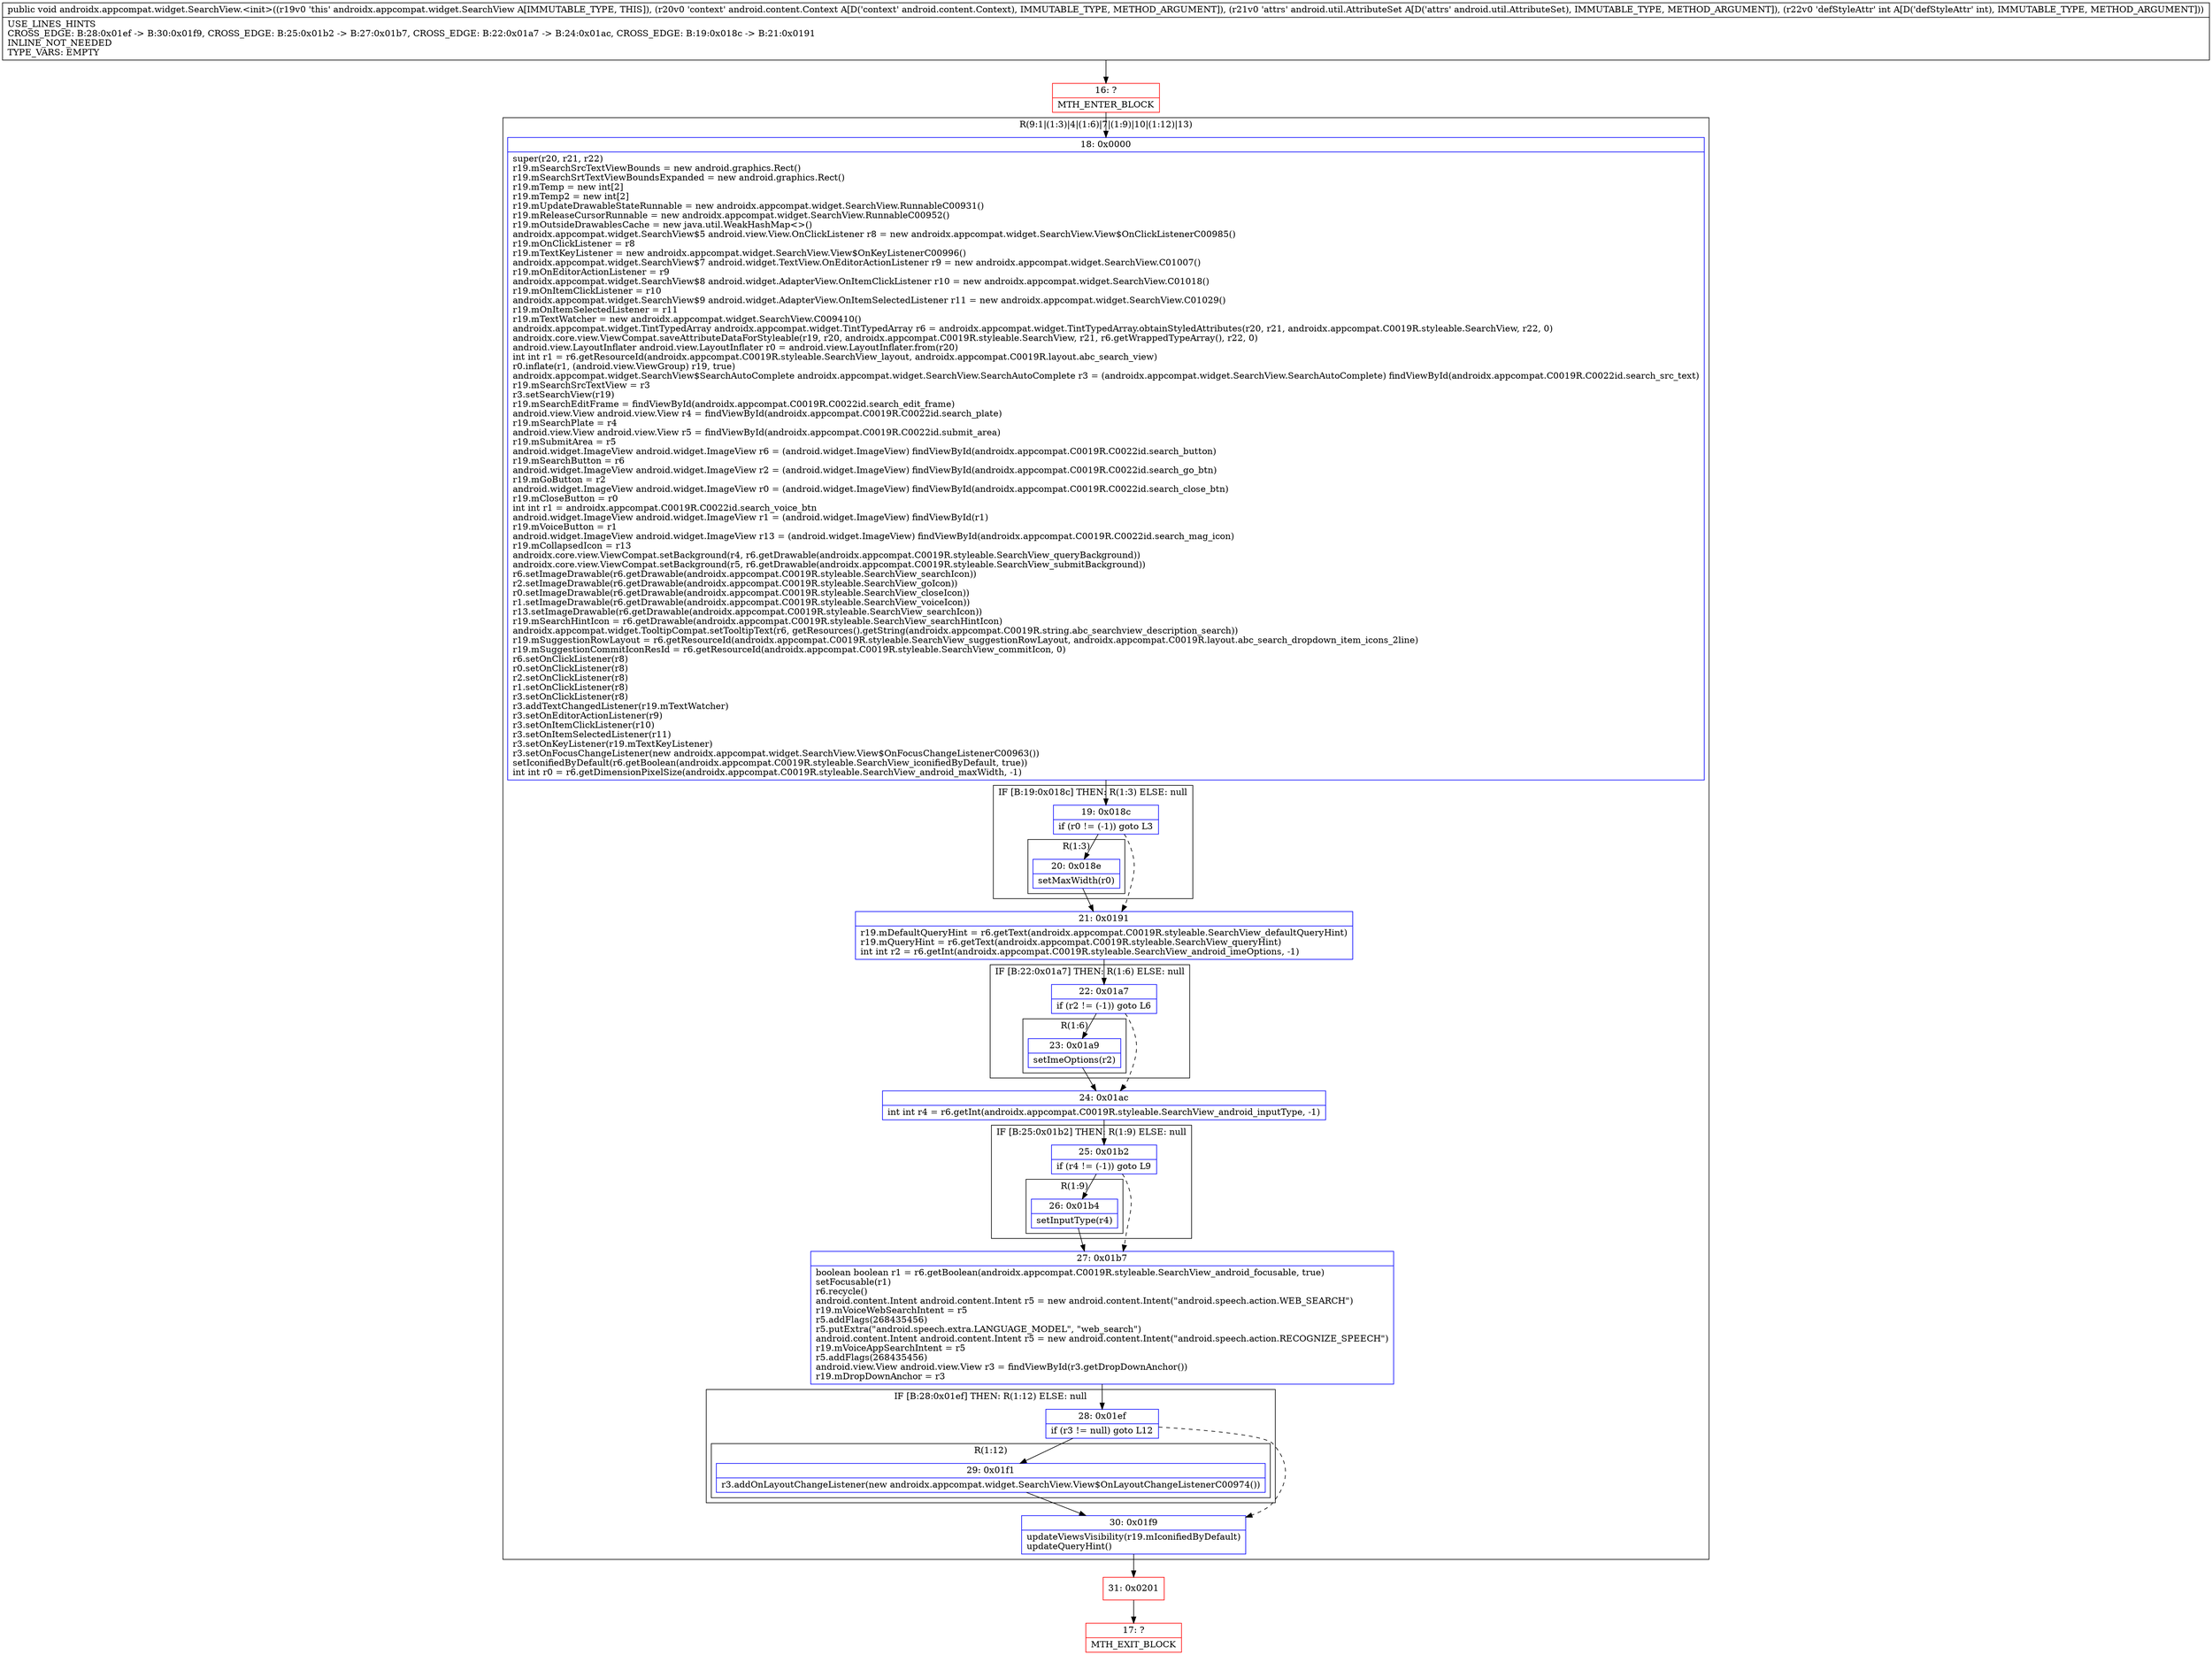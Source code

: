 digraph "CFG forandroidx.appcompat.widget.SearchView.\<init\>(Landroid\/content\/Context;Landroid\/util\/AttributeSet;I)V" {
subgraph cluster_Region_1172644903 {
label = "R(9:1|(1:3)|4|(1:6)|7|(1:9)|10|(1:12)|13)";
node [shape=record,color=blue];
Node_18 [shape=record,label="{18\:\ 0x0000|super(r20, r21, r22)\lr19.mSearchSrcTextViewBounds = new android.graphics.Rect()\lr19.mSearchSrtTextViewBoundsExpanded = new android.graphics.Rect()\lr19.mTemp = new int[2]\lr19.mTemp2 = new int[2]\lr19.mUpdateDrawableStateRunnable = new androidx.appcompat.widget.SearchView.RunnableC00931()\lr19.mReleaseCursorRunnable = new androidx.appcompat.widget.SearchView.RunnableC00952()\lr19.mOutsideDrawablesCache = new java.util.WeakHashMap\<\>()\landroidx.appcompat.widget.SearchView$5 android.view.View.OnClickListener r8 = new androidx.appcompat.widget.SearchView.View$OnClickListenerC00985()\lr19.mOnClickListener = r8\lr19.mTextKeyListener = new androidx.appcompat.widget.SearchView.View$OnKeyListenerC00996()\landroidx.appcompat.widget.SearchView$7 android.widget.TextView.OnEditorActionListener r9 = new androidx.appcompat.widget.SearchView.C01007()\lr19.mOnEditorActionListener = r9\landroidx.appcompat.widget.SearchView$8 android.widget.AdapterView.OnItemClickListener r10 = new androidx.appcompat.widget.SearchView.C01018()\lr19.mOnItemClickListener = r10\landroidx.appcompat.widget.SearchView$9 android.widget.AdapterView.OnItemSelectedListener r11 = new androidx.appcompat.widget.SearchView.C01029()\lr19.mOnItemSelectedListener = r11\lr19.mTextWatcher = new androidx.appcompat.widget.SearchView.C009410()\landroidx.appcompat.widget.TintTypedArray androidx.appcompat.widget.TintTypedArray r6 = androidx.appcompat.widget.TintTypedArray.obtainStyledAttributes(r20, r21, androidx.appcompat.C0019R.styleable.SearchView, r22, 0)\landroidx.core.view.ViewCompat.saveAttributeDataForStyleable(r19, r20, androidx.appcompat.C0019R.styleable.SearchView, r21, r6.getWrappedTypeArray(), r22, 0)\landroid.view.LayoutInflater android.view.LayoutInflater r0 = android.view.LayoutInflater.from(r20)\lint int r1 = r6.getResourceId(androidx.appcompat.C0019R.styleable.SearchView_layout, androidx.appcompat.C0019R.layout.abc_search_view)\lr0.inflate(r1, (android.view.ViewGroup) r19, true)\landroidx.appcompat.widget.SearchView$SearchAutoComplete androidx.appcompat.widget.SearchView.SearchAutoComplete r3 = (androidx.appcompat.widget.SearchView.SearchAutoComplete) findViewById(androidx.appcompat.C0019R.C0022id.search_src_text)\lr19.mSearchSrcTextView = r3\lr3.setSearchView(r19)\lr19.mSearchEditFrame = findViewById(androidx.appcompat.C0019R.C0022id.search_edit_frame)\landroid.view.View android.view.View r4 = findViewById(androidx.appcompat.C0019R.C0022id.search_plate)\lr19.mSearchPlate = r4\landroid.view.View android.view.View r5 = findViewById(androidx.appcompat.C0019R.C0022id.submit_area)\lr19.mSubmitArea = r5\landroid.widget.ImageView android.widget.ImageView r6 = (android.widget.ImageView) findViewById(androidx.appcompat.C0019R.C0022id.search_button)\lr19.mSearchButton = r6\landroid.widget.ImageView android.widget.ImageView r2 = (android.widget.ImageView) findViewById(androidx.appcompat.C0019R.C0022id.search_go_btn)\lr19.mGoButton = r2\landroid.widget.ImageView android.widget.ImageView r0 = (android.widget.ImageView) findViewById(androidx.appcompat.C0019R.C0022id.search_close_btn)\lr19.mCloseButton = r0\lint int r1 = androidx.appcompat.C0019R.C0022id.search_voice_btn\landroid.widget.ImageView android.widget.ImageView r1 = (android.widget.ImageView) findViewById(r1)\lr19.mVoiceButton = r1\landroid.widget.ImageView android.widget.ImageView r13 = (android.widget.ImageView) findViewById(androidx.appcompat.C0019R.C0022id.search_mag_icon)\lr19.mCollapsedIcon = r13\landroidx.core.view.ViewCompat.setBackground(r4, r6.getDrawable(androidx.appcompat.C0019R.styleable.SearchView_queryBackground))\landroidx.core.view.ViewCompat.setBackground(r5, r6.getDrawable(androidx.appcompat.C0019R.styleable.SearchView_submitBackground))\lr6.setImageDrawable(r6.getDrawable(androidx.appcompat.C0019R.styleable.SearchView_searchIcon))\lr2.setImageDrawable(r6.getDrawable(androidx.appcompat.C0019R.styleable.SearchView_goIcon))\lr0.setImageDrawable(r6.getDrawable(androidx.appcompat.C0019R.styleable.SearchView_closeIcon))\lr1.setImageDrawable(r6.getDrawable(androidx.appcompat.C0019R.styleable.SearchView_voiceIcon))\lr13.setImageDrawable(r6.getDrawable(androidx.appcompat.C0019R.styleable.SearchView_searchIcon))\lr19.mSearchHintIcon = r6.getDrawable(androidx.appcompat.C0019R.styleable.SearchView_searchHintIcon)\landroidx.appcompat.widget.TooltipCompat.setTooltipText(r6, getResources().getString(androidx.appcompat.C0019R.string.abc_searchview_description_search))\lr19.mSuggestionRowLayout = r6.getResourceId(androidx.appcompat.C0019R.styleable.SearchView_suggestionRowLayout, androidx.appcompat.C0019R.layout.abc_search_dropdown_item_icons_2line)\lr19.mSuggestionCommitIconResId = r6.getResourceId(androidx.appcompat.C0019R.styleable.SearchView_commitIcon, 0)\lr6.setOnClickListener(r8)\lr0.setOnClickListener(r8)\lr2.setOnClickListener(r8)\lr1.setOnClickListener(r8)\lr3.setOnClickListener(r8)\lr3.addTextChangedListener(r19.mTextWatcher)\lr3.setOnEditorActionListener(r9)\lr3.setOnItemClickListener(r10)\lr3.setOnItemSelectedListener(r11)\lr3.setOnKeyListener(r19.mTextKeyListener)\lr3.setOnFocusChangeListener(new androidx.appcompat.widget.SearchView.View$OnFocusChangeListenerC00963())\lsetIconifiedByDefault(r6.getBoolean(androidx.appcompat.C0019R.styleable.SearchView_iconifiedByDefault, true))\lint int r0 = r6.getDimensionPixelSize(androidx.appcompat.C0019R.styleable.SearchView_android_maxWidth, \-1)\l}"];
subgraph cluster_IfRegion_1550342001 {
label = "IF [B:19:0x018c] THEN: R(1:3) ELSE: null";
node [shape=record,color=blue];
Node_19 [shape=record,label="{19\:\ 0x018c|if (r0 != (\-1)) goto L3\l}"];
subgraph cluster_Region_1550940138 {
label = "R(1:3)";
node [shape=record,color=blue];
Node_20 [shape=record,label="{20\:\ 0x018e|setMaxWidth(r0)\l}"];
}
}
Node_21 [shape=record,label="{21\:\ 0x0191|r19.mDefaultQueryHint = r6.getText(androidx.appcompat.C0019R.styleable.SearchView_defaultQueryHint)\lr19.mQueryHint = r6.getText(androidx.appcompat.C0019R.styleable.SearchView_queryHint)\lint int r2 = r6.getInt(androidx.appcompat.C0019R.styleable.SearchView_android_imeOptions, \-1)\l}"];
subgraph cluster_IfRegion_734045361 {
label = "IF [B:22:0x01a7] THEN: R(1:6) ELSE: null";
node [shape=record,color=blue];
Node_22 [shape=record,label="{22\:\ 0x01a7|if (r2 != (\-1)) goto L6\l}"];
subgraph cluster_Region_1206417906 {
label = "R(1:6)";
node [shape=record,color=blue];
Node_23 [shape=record,label="{23\:\ 0x01a9|setImeOptions(r2)\l}"];
}
}
Node_24 [shape=record,label="{24\:\ 0x01ac|int int r4 = r6.getInt(androidx.appcompat.C0019R.styleable.SearchView_android_inputType, \-1)\l}"];
subgraph cluster_IfRegion_1495625121 {
label = "IF [B:25:0x01b2] THEN: R(1:9) ELSE: null";
node [shape=record,color=blue];
Node_25 [shape=record,label="{25\:\ 0x01b2|if (r4 != (\-1)) goto L9\l}"];
subgraph cluster_Region_238853960 {
label = "R(1:9)";
node [shape=record,color=blue];
Node_26 [shape=record,label="{26\:\ 0x01b4|setInputType(r4)\l}"];
}
}
Node_27 [shape=record,label="{27\:\ 0x01b7|boolean boolean r1 = r6.getBoolean(androidx.appcompat.C0019R.styleable.SearchView_android_focusable, true)\lsetFocusable(r1)\lr6.recycle()\landroid.content.Intent android.content.Intent r5 = new android.content.Intent(\"android.speech.action.WEB_SEARCH\")\lr19.mVoiceWebSearchIntent = r5\lr5.addFlags(268435456)\lr5.putExtra(\"android.speech.extra.LANGUAGE_MODEL\", \"web_search\")\landroid.content.Intent android.content.Intent r5 = new android.content.Intent(\"android.speech.action.RECOGNIZE_SPEECH\")\lr19.mVoiceAppSearchIntent = r5\lr5.addFlags(268435456)\landroid.view.View android.view.View r3 = findViewById(r3.getDropDownAnchor())\lr19.mDropDownAnchor = r3\l}"];
subgraph cluster_IfRegion_553080594 {
label = "IF [B:28:0x01ef] THEN: R(1:12) ELSE: null";
node [shape=record,color=blue];
Node_28 [shape=record,label="{28\:\ 0x01ef|if (r3 != null) goto L12\l}"];
subgraph cluster_Region_609525015 {
label = "R(1:12)";
node [shape=record,color=blue];
Node_29 [shape=record,label="{29\:\ 0x01f1|r3.addOnLayoutChangeListener(new androidx.appcompat.widget.SearchView.View$OnLayoutChangeListenerC00974())\l}"];
}
}
Node_30 [shape=record,label="{30\:\ 0x01f9|updateViewsVisibility(r19.mIconifiedByDefault)\lupdateQueryHint()\l}"];
}
Node_16 [shape=record,color=red,label="{16\:\ ?|MTH_ENTER_BLOCK\l}"];
Node_31 [shape=record,color=red,label="{31\:\ 0x0201}"];
Node_17 [shape=record,color=red,label="{17\:\ ?|MTH_EXIT_BLOCK\l}"];
MethodNode[shape=record,label="{public void androidx.appcompat.widget.SearchView.\<init\>((r19v0 'this' androidx.appcompat.widget.SearchView A[IMMUTABLE_TYPE, THIS]), (r20v0 'context' android.content.Context A[D('context' android.content.Context), IMMUTABLE_TYPE, METHOD_ARGUMENT]), (r21v0 'attrs' android.util.AttributeSet A[D('attrs' android.util.AttributeSet), IMMUTABLE_TYPE, METHOD_ARGUMENT]), (r22v0 'defStyleAttr' int A[D('defStyleAttr' int), IMMUTABLE_TYPE, METHOD_ARGUMENT]))  | USE_LINES_HINTS\lCROSS_EDGE: B:28:0x01ef \-\> B:30:0x01f9, CROSS_EDGE: B:25:0x01b2 \-\> B:27:0x01b7, CROSS_EDGE: B:22:0x01a7 \-\> B:24:0x01ac, CROSS_EDGE: B:19:0x018c \-\> B:21:0x0191\lINLINE_NOT_NEEDED\lTYPE_VARS: EMPTY\l}"];
MethodNode -> Node_16;Node_18 -> Node_19;
Node_19 -> Node_20;
Node_19 -> Node_21[style=dashed];
Node_20 -> Node_21;
Node_21 -> Node_22;
Node_22 -> Node_23;
Node_22 -> Node_24[style=dashed];
Node_23 -> Node_24;
Node_24 -> Node_25;
Node_25 -> Node_26;
Node_25 -> Node_27[style=dashed];
Node_26 -> Node_27;
Node_27 -> Node_28;
Node_28 -> Node_29;
Node_28 -> Node_30[style=dashed];
Node_29 -> Node_30;
Node_30 -> Node_31;
Node_16 -> Node_18;
Node_31 -> Node_17;
}

